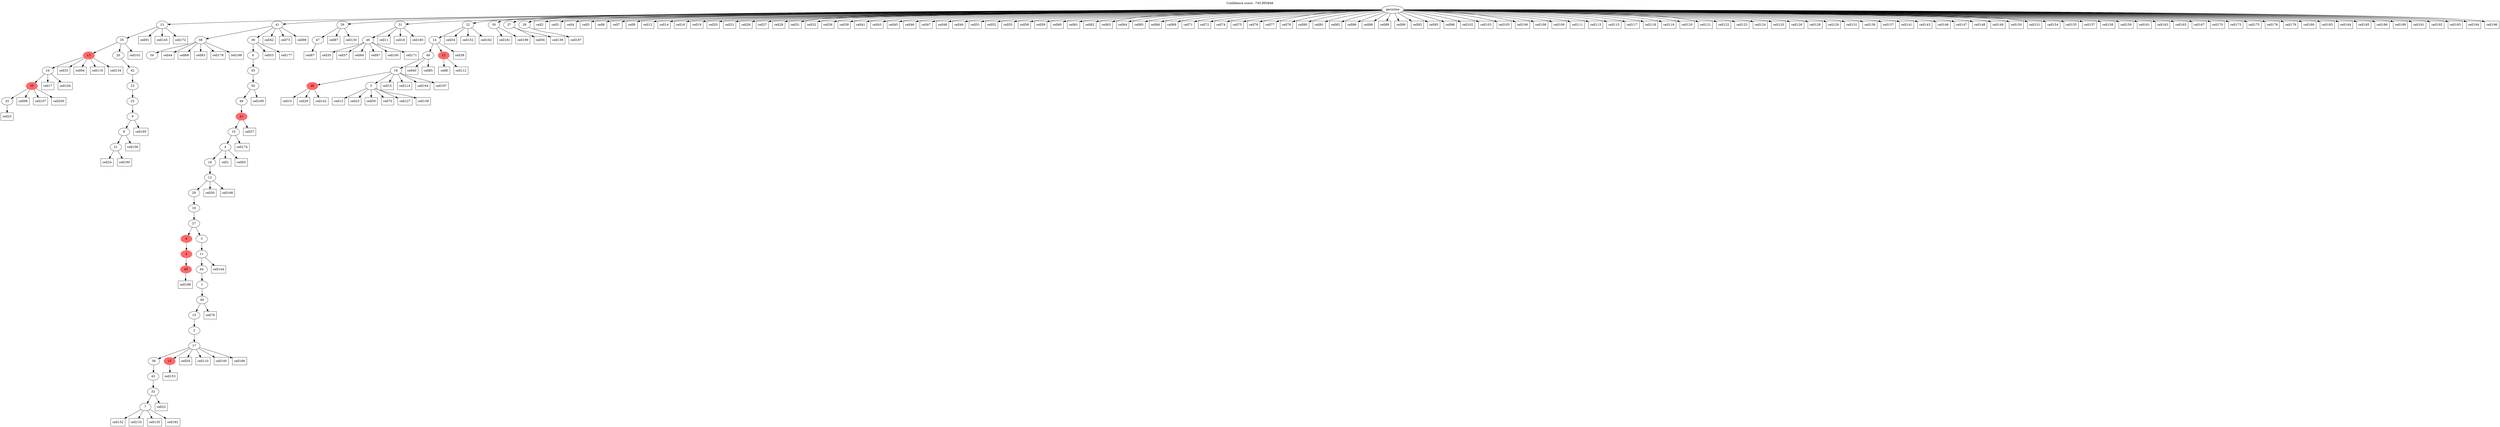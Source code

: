 digraph g {
	"58" -> "59";
	"59" [label="33"];
	"57" -> "58";
	"58" [color=indianred1, style=filled, label="35"];
	"56" -> "57";
	"57" [label="24"];
	"54" -> "55";
	"55" [label="21"];
	"53" -> "54";
	"54" [label="8"];
	"52" -> "53";
	"53" [label="9"];
	"51" -> "52";
	"52" [label="25"];
	"50" -> "51";
	"51" [label="23"];
	"49" -> "50";
	"50" [label="42"];
	"48" -> "49";
	"49" [label="20"];
	"48" -> "56";
	"56" [color=indianred1, style=filled, label="13"];
	"47" -> "48";
	"48" [label="35"];
	"42" -> "43";
	"43" [label="34"];
	"40" -> "41";
	"41" [color=indianred1, style=filled, label="49"];
	"39" -> "40";
	"40" [color=indianred1, style=filled, label="4"];
	"37" -> "38";
	"38" [label="7"];
	"36" -> "37";
	"37" [label="32"];
	"35" -> "36";
	"36" [label="43"];
	"33" -> "34";
	"34" [color=indianred1, style=filled, label="15"];
	"33" -> "35";
	"35" [label="36"];
	"32" -> "33";
	"33" [label="17"];
	"31" -> "32";
	"32" [label="2"];
	"30" -> "31";
	"31" [label="15"];
	"29" -> "30";
	"30" [label="40"];
	"28" -> "29";
	"29" [label="1"];
	"27" -> "28";
	"28" [label="44"];
	"26" -> "27";
	"27" [label="11"];
	"25" -> "26";
	"26" [label="3"];
	"25" -> "39";
	"39" [color=indianred1, style=filled, label="6"];
	"24" -> "25";
	"25" [label="27"];
	"23" -> "24";
	"24" [label="19"];
	"22" -> "23";
	"23" [label="29"];
	"21" -> "22";
	"22" [label="12"];
	"20" -> "21";
	"21" [label="16"];
	"19" -> "20";
	"20" [label="4"];
	"18" -> "19";
	"19" [label="10"];
	"17" -> "18";
	"18" [color=indianred1, style=filled, label="41"];
	"16" -> "17";
	"17" [label="49"];
	"15" -> "16";
	"16" [label="50"];
	"14" -> "15";
	"15" [label="45"];
	"13" -> "14";
	"14" [label="6"];
	"12" -> "13";
	"13" [label="39"];
	"12" -> "42";
	"42" [label="38"];
	"10" -> "11";
	"11" [label="47"];
	"8" -> "9";
	"9" [label="46"];
	"4" -> "5";
	"5" [color=indianred1, style=filled, label="48"];
	"4" -> "6";
	"6" [label="5"];
	"3" -> "4";
	"4" [label="18"];
	"2" -> "3";
	"3" [label="48"];
	"2" -> "7";
	"7" [color=indianred1, style=filled, label="22"];
	"1" -> "2";
	"2" [label="14"];
	"0" -> "1";
	"1" [label="22"];
	"0" -> "8";
	"8" [label="31"];
	"0" -> "10";
	"10" [label="26"];
	"0" -> "12";
	"12" [label="41"];
	"0" -> "44";
	"44" [label="30"];
	"0" -> "45";
	"45" [label="37"];
	"0" -> "46";
	"46" [label="28"];
	"0" -> "47";
	"47" [label="13"];
	"0" [label="germline"];
	"20" -> "cell1";
	"cell1" [shape=box];
	"0" -> "cell2";
	"cell2" [shape=box];
	"0" -> "cell3";
	"cell3" [shape=box];
	"0" -> "cell4";
	"cell4" [shape=box];
	"0" -> "cell5";
	"cell5" [shape=box];
	"0" -> "cell6";
	"cell6" [shape=box];
	"0" -> "cell7";
	"cell7" [shape=box];
	"7" -> "cell8";
	"cell8" [shape=box];
	"0" -> "cell9";
	"cell9" [shape=box];
	"5" -> "cell10";
	"cell10" [shape=box];
	"8" -> "cell11";
	"cell11" [shape=box];
	"0" -> "cell12";
	"cell12" [shape=box];
	"6" -> "cell13";
	"cell13" [shape=box];
	"0" -> "cell14";
	"cell14" [shape=box];
	"4" -> "cell15";
	"cell15" [shape=box];
	"0" -> "cell16";
	"cell16" [shape=box];
	"57" -> "cell17";
	"cell17" [shape=box];
	"8" -> "cell18";
	"cell18" [shape=box];
	"0" -> "cell19";
	"cell19" [shape=box];
	"0" -> "cell20";
	"cell20" [shape=box];
	"0" -> "cell21";
	"cell21" [shape=box];
	"37" -> "cell22";
	"cell22" [shape=box];
	"6" -> "cell23";
	"cell23" [shape=box];
	"55" -> "cell24";
	"cell24" [shape=box];
	"59" -> "cell25";
	"cell25" [shape=box];
	"0" -> "cell26";
	"cell26" [shape=box];
	"0" -> "cell27";
	"cell27" [shape=box];
	"0" -> "cell28";
	"cell28" [shape=box];
	"5" -> "cell29";
	"cell29" [shape=box];
	"22" -> "cell30";
	"cell30" [shape=box];
	"0" -> "cell31";
	"cell31" [shape=box];
	"0" -> "cell32";
	"cell32" [shape=box];
	"56" -> "cell33";
	"cell33" [shape=box];
	"1" -> "cell34";
	"cell34" [shape=box];
	"9" -> "cell35";
	"cell35" [shape=box];
	"0" -> "cell36";
	"cell36" [shape=box];
	"18" -> "cell37";
	"cell37" [shape=box];
	"2" -> "cell38";
	"cell38" [shape=box];
	"0" -> "cell39";
	"cell39" [shape=box];
	"3" -> "cell40";
	"cell40" [shape=box];
	"0" -> "cell41";
	"cell41" [shape=box];
	"12" -> "cell42";
	"cell42" [shape=box];
	"0" -> "cell43";
	"cell43" [shape=box];
	"42" -> "cell44";
	"cell44" [shape=box];
	"0" -> "cell45";
	"cell45" [shape=box];
	"0" -> "cell46";
	"cell46" [shape=box];
	"0" -> "cell47";
	"cell47" [shape=box];
	"0" -> "cell48";
	"cell48" [shape=box];
	"0" -> "cell49";
	"cell49" [shape=box];
	"6" -> "cell50";
	"cell50" [shape=box];
	"0" -> "cell51";
	"cell51" [shape=box];
	"0" -> "cell52";
	"cell52" [shape=box];
	"13" -> "cell53";
	"cell53" [shape=box];
	"33" -> "cell54";
	"cell54" [shape=box];
	"0" -> "cell55";
	"cell55" [shape=box];
	"45" -> "cell56";
	"cell56" [shape=box];
	"9" -> "cell57";
	"cell57" [shape=box];
	"0" -> "cell58";
	"cell58" [shape=box];
	"0" -> "cell59";
	"cell59" [shape=box];
	"0" -> "cell60";
	"cell60" [shape=box];
	"0" -> "cell61";
	"cell61" [shape=box];
	"0" -> "cell62";
	"cell62" [shape=box];
	"0" -> "cell63";
	"cell63" [shape=box];
	"0" -> "cell64";
	"cell64" [shape=box];
	"0" -> "cell65";
	"cell65" [shape=box];
	"0" -> "cell66";
	"cell66" [shape=box];
	"11" -> "cell67";
	"cell67" [shape=box];
	"42" -> "cell68";
	"cell68" [shape=box];
	"0" -> "cell69";
	"cell69" [shape=box];
	"6" -> "cell70";
	"cell70" [shape=box];
	"0" -> "cell71";
	"cell71" [shape=box];
	"0" -> "cell72";
	"cell72" [shape=box];
	"12" -> "cell73";
	"cell73" [shape=box];
	"0" -> "cell74";
	"cell74" [shape=box];
	"0" -> "cell75";
	"cell75" [shape=box];
	"0" -> "cell76";
	"cell76" [shape=box];
	"0" -> "cell77";
	"cell77" [shape=box];
	"0" -> "cell78";
	"cell78" [shape=box];
	"30" -> "cell79";
	"cell79" [shape=box];
	"0" -> "cell80";
	"cell80" [shape=box];
	"0" -> "cell81";
	"cell81" [shape=box];
	"0" -> "cell82";
	"cell82" [shape=box];
	"42" -> "cell83";
	"cell83" [shape=box];
	"9" -> "cell84";
	"cell84" [shape=box];
	"3" -> "cell85";
	"cell85" [shape=box];
	"0" -> "cell86";
	"cell86" [shape=box];
	"10" -> "cell87";
	"cell87" [shape=box];
	"0" -> "cell88";
	"cell88" [shape=box];
	"0" -> "cell89";
	"cell89" [shape=box];
	"0" -> "cell90";
	"cell90" [shape=box];
	"47" -> "cell91";
	"cell91" [shape=box];
	"0" -> "cell92";
	"cell92" [shape=box];
	"20" -> "cell93";
	"cell93" [shape=box];
	"56" -> "cell94";
	"cell94" [shape=box];
	"0" -> "cell95";
	"cell95" [shape=box];
	"0" -> "cell96";
	"cell96" [shape=box];
	"9" -> "cell97";
	"cell97" [shape=box];
	"58" -> "cell98";
	"cell98" [shape=box];
	"12" -> "cell99";
	"cell99" [shape=box];
	"9" -> "cell100";
	"cell100" [shape=box];
	"48" -> "cell101";
	"cell101" [shape=box];
	"0" -> "cell102";
	"cell102" [shape=box];
	"0" -> "cell103";
	"cell103" [shape=box];
	"57" -> "cell104";
	"cell104" [shape=box];
	"0" -> "cell105";
	"cell105" [shape=box];
	"0" -> "cell106";
	"cell106" [shape=box];
	"58" -> "cell107";
	"cell107" [shape=box];
	"0" -> "cell108";
	"cell108" [shape=box];
	"0" -> "cell109";
	"cell109" [shape=box];
	"33" -> "cell110";
	"cell110" [shape=box];
	"0" -> "cell111";
	"cell111" [shape=box];
	"7" -> "cell112";
	"cell112" [shape=box];
	"0" -> "cell113";
	"cell113" [shape=box];
	"4" -> "cell114";
	"cell114" [shape=box];
	"0" -> "cell115";
	"cell115" [shape=box];
	"56" -> "cell116";
	"cell116" [shape=box];
	"0" -> "cell117";
	"cell117" [shape=box];
	"0" -> "cell118";
	"cell118" [shape=box];
	"0" -> "cell119";
	"cell119" [shape=box];
	"0" -> "cell120";
	"cell120" [shape=box];
	"0" -> "cell121";
	"cell121" [shape=box];
	"0" -> "cell122";
	"cell122" [shape=box];
	"0" -> "cell123";
	"cell123" [shape=box];
	"0" -> "cell124";
	"cell124" [shape=box];
	"0" -> "cell125";
	"cell125" [shape=box];
	"0" -> "cell126";
	"cell126" [shape=box];
	"6" -> "cell127";
	"cell127" [shape=box];
	"0" -> "cell128";
	"cell128" [shape=box];
	"0" -> "cell129";
	"cell129" [shape=box];
	"10" -> "cell130";
	"cell130" [shape=box];
	"0" -> "cell131";
	"cell131" [shape=box];
	"38" -> "cell132";
	"cell132" [shape=box];
	"38" -> "cell133";
	"cell133" [shape=box];
	"56" -> "cell134";
	"cell134" [shape=box];
	"38" -> "cell135";
	"cell135" [shape=box];
	"0" -> "cell136";
	"cell136" [shape=box];
	"0" -> "cell137";
	"cell137" [shape=box];
	"6" -> "cell138";
	"cell138" [shape=box];
	"45" -> "cell139";
	"cell139" [shape=box];
	"33" -> "cell140";
	"cell140" [shape=box];
	"0" -> "cell141";
	"cell141" [shape=box];
	"5" -> "cell142";
	"cell142" [shape=box];
	"0" -> "cell143";
	"cell143" [shape=box];
	"27" -> "cell144";
	"cell144" [shape=box];
	"47" -> "cell145";
	"cell145" [shape=box];
	"0" -> "cell146";
	"cell146" [shape=box];
	"0" -> "cell147";
	"cell147" [shape=box];
	"0" -> "cell148";
	"cell148" [shape=box];
	"0" -> "cell149";
	"cell149" [shape=box];
	"0" -> "cell150";
	"cell150" [shape=box];
	"0" -> "cell151";
	"cell151" [shape=box];
	"1" -> "cell152";
	"cell152" [shape=box];
	"34" -> "cell153";
	"cell153" [shape=box];
	"0" -> "cell154";
	"cell154" [shape=box];
	"0" -> "cell155";
	"cell155" [shape=box];
	"54" -> "cell156";
	"cell156" [shape=box];
	"0" -> "cell157";
	"cell157" [shape=box];
	"0" -> "cell158";
	"cell158" [shape=box];
	"0" -> "cell159";
	"cell159" [shape=box];
	"8" -> "cell160";
	"cell160" [shape=box];
	"0" -> "cell161";
	"cell161" [shape=box];
	"1" -> "cell162";
	"cell162" [shape=box];
	"0" -> "cell163";
	"cell163" [shape=box];
	"4" -> "cell164";
	"cell164" [shape=box];
	"0" -> "cell165";
	"cell165" [shape=box];
	"33" -> "cell166";
	"cell166" [shape=box];
	"0" -> "cell167";
	"cell167" [shape=box];
	"22" -> "cell168";
	"cell168" [shape=box];
	"16" -> "cell169";
	"cell169" [shape=box];
	"0" -> "cell170";
	"cell170" [shape=box];
	"9" -> "cell171";
	"cell171" [shape=box];
	"47" -> "cell172";
	"cell172" [shape=box];
	"0" -> "cell173";
	"cell173" [shape=box];
	"19" -> "cell174";
	"cell174" [shape=box];
	"0" -> "cell175";
	"cell175" [shape=box];
	"0" -> "cell176";
	"cell176" [shape=box];
	"13" -> "cell177";
	"cell177" [shape=box];
	"42" -> "cell178";
	"cell178" [shape=box];
	"0" -> "cell179";
	"cell179" [shape=box];
	"0" -> "cell180";
	"cell180" [shape=box];
	"44" -> "cell181";
	"cell181" [shape=box];
	"38" -> "cell182";
	"cell182" [shape=box];
	"0" -> "cell183";
	"cell183" [shape=box];
	"0" -> "cell184";
	"cell184" [shape=box];
	"0" -> "cell185";
	"cell185" [shape=box];
	"0" -> "cell186";
	"cell186" [shape=box];
	"46" -> "cell187";
	"cell187" [shape=box];
	"41" -> "cell188";
	"cell188" [shape=box];
	"0" -> "cell189";
	"cell189" [shape=box];
	"55" -> "cell190";
	"cell190" [shape=box];
	"0" -> "cell191";
	"cell191" [shape=box];
	"0" -> "cell192";
	"cell192" [shape=box];
	"0" -> "cell193";
	"cell193" [shape=box];
	"0" -> "cell194";
	"cell194" [shape=box];
	"53" -> "cell195";
	"cell195" [shape=box];
	"0" -> "cell196";
	"cell196" [shape=box];
	"4" -> "cell197";
	"cell197" [shape=box];
	"42" -> "cell198";
	"cell198" [shape=box];
	"44" -> "cell199";
	"cell199" [shape=box];
	"58" -> "cell200";
	"cell200" [shape=box];
	labelloc="t";
	label="Confidence score: -745.893846";
}

